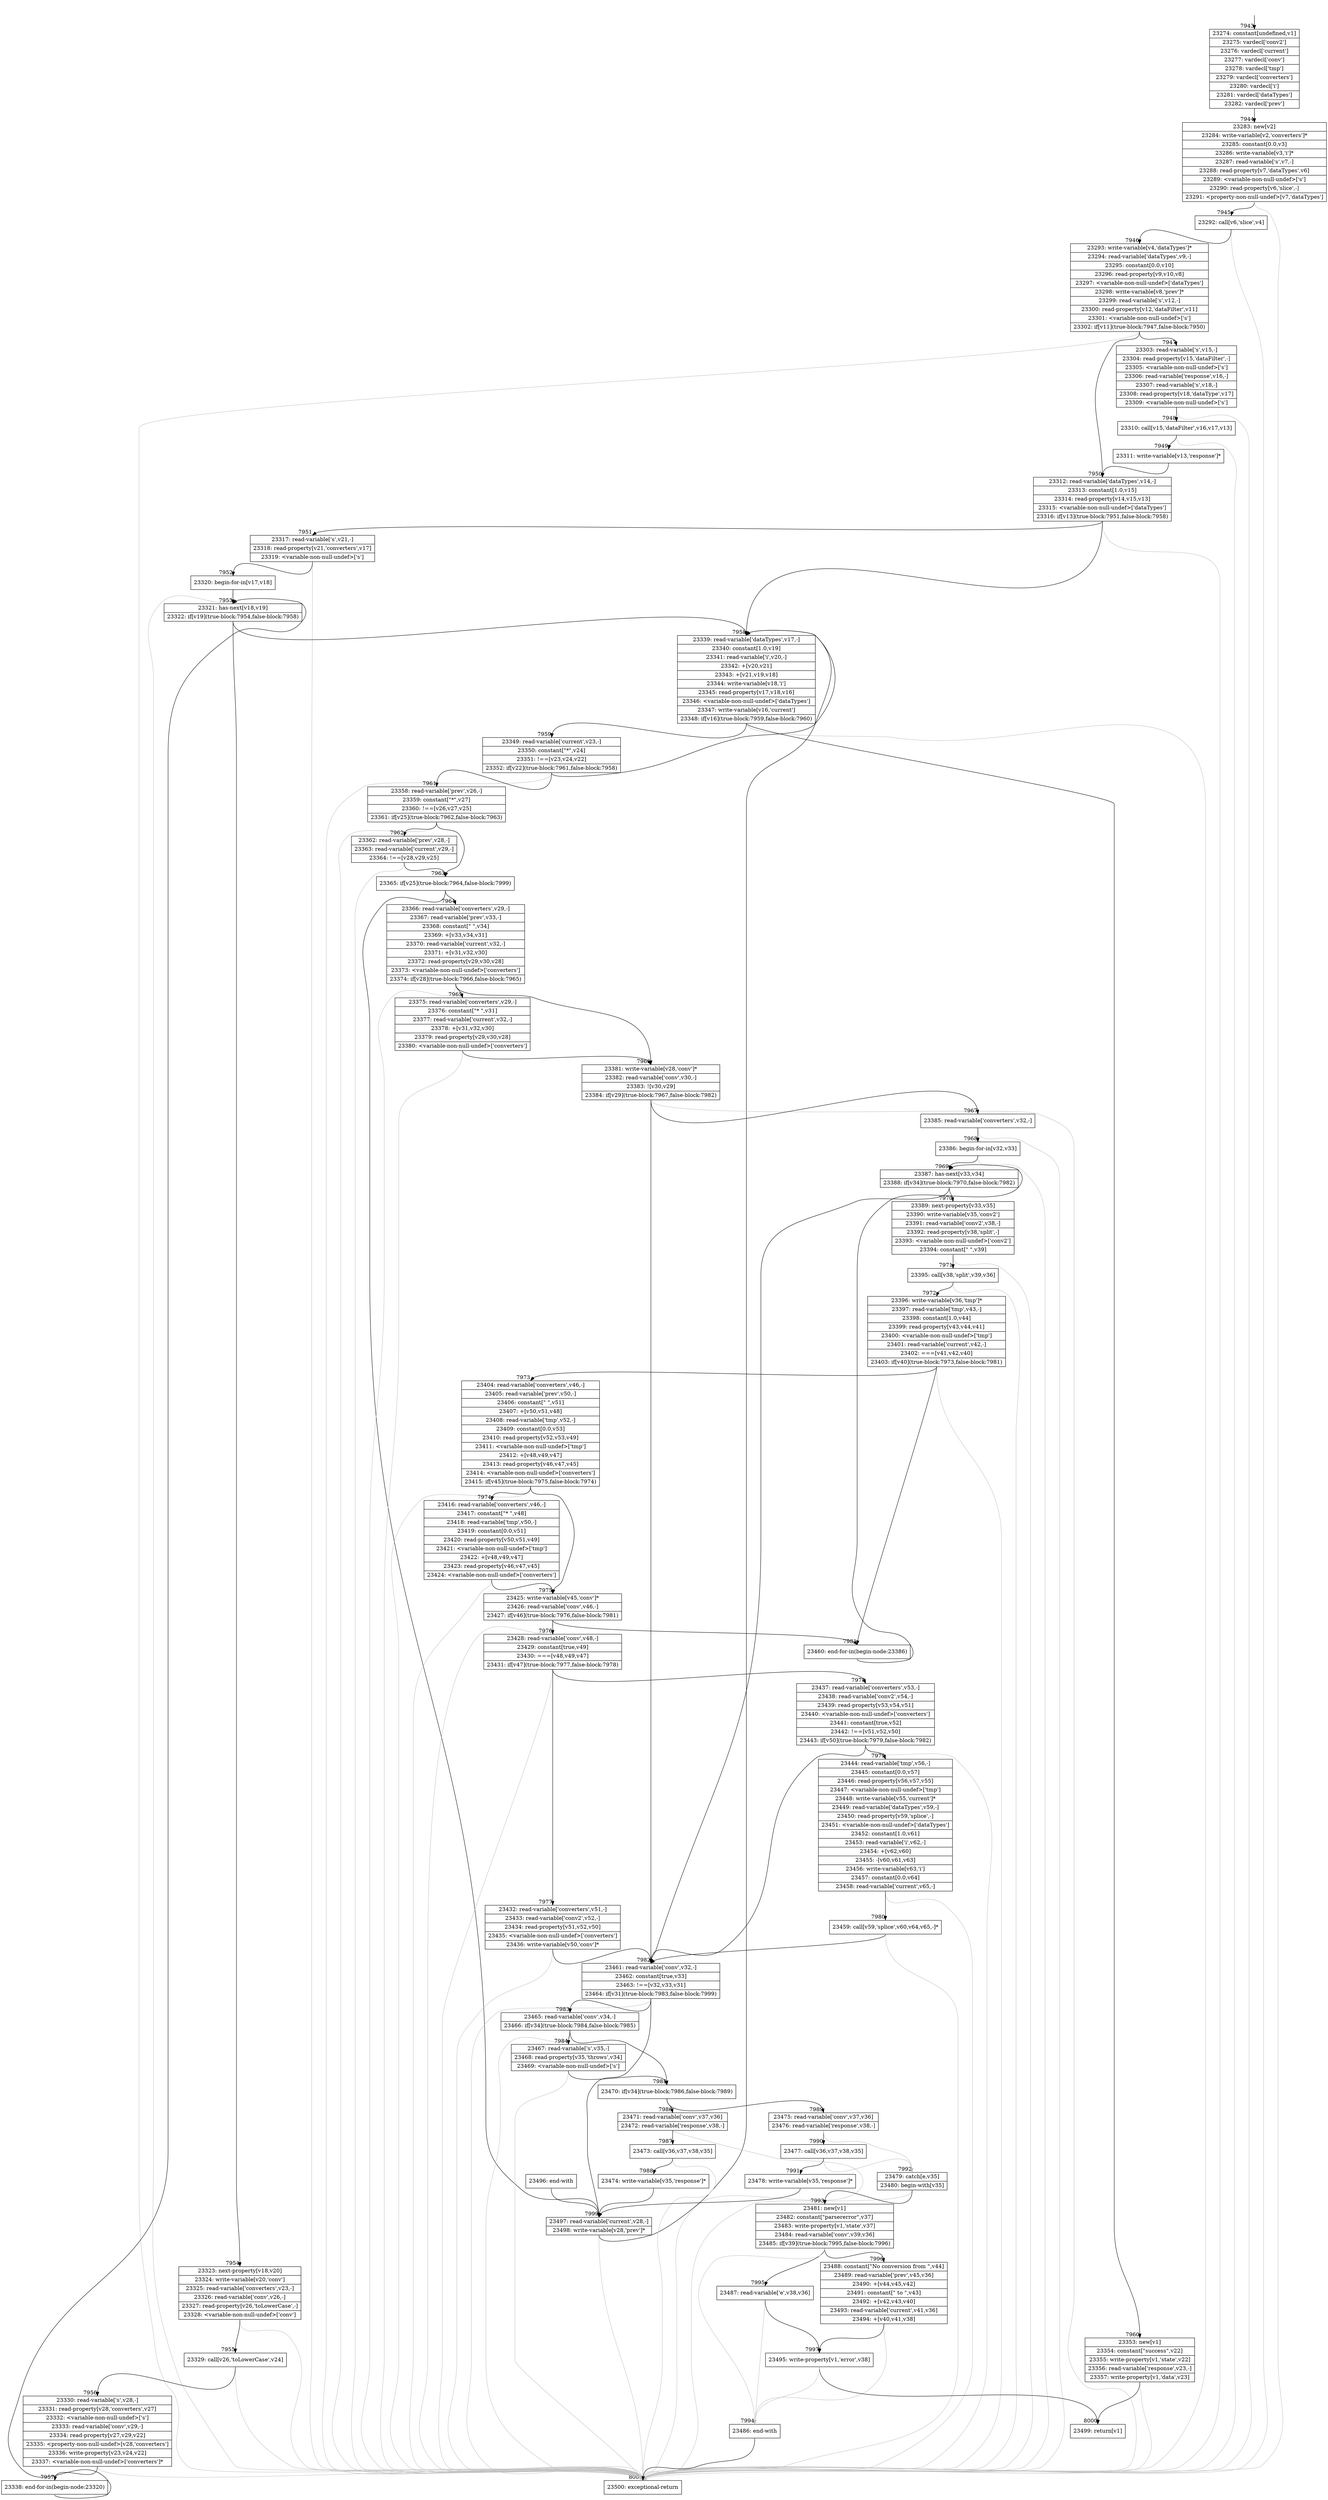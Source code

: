digraph {
rankdir="TD"
BB_entry493[shape=none,label=""];
BB_entry493 -> BB7943 [tailport=s, headport=n, headlabel="    7943"]
BB7943 [shape=record label="{23274: constant[undefined,v1]|23275: vardecl['conv2']|23276: vardecl['current']|23277: vardecl['conv']|23278: vardecl['tmp']|23279: vardecl['converters']|23280: vardecl['i']|23281: vardecl['dataTypes']|23282: vardecl['prev']}" ] 
BB7943 -> BB7944 [tailport=s, headport=n, headlabel="      7944"]
BB7944 [shape=record label="{23283: new[v2]|23284: write-variable[v2,'converters']*|23285: constant[0.0,v3]|23286: write-variable[v3,'i']*|23287: read-variable['s',v7,-]|23288: read-property[v7,'dataTypes',v6]|23289: \<variable-non-null-undef\>['s']|23290: read-property[v6,'slice',-]|23291: \<property-non-null-undef\>[v7,'dataTypes']}" ] 
BB7944 -> BB7945 [tailport=s, headport=n, headlabel="      7945"]
BB7944 -> BB8001 [tailport=s, headport=n, color=gray, headlabel="      8001"]
BB7945 [shape=record label="{23292: call[v6,'slice',v4]}" ] 
BB7945 -> BB7946 [tailport=s, headport=n, headlabel="      7946"]
BB7945 -> BB8001 [tailport=s, headport=n, color=gray]
BB7946 [shape=record label="{23293: write-variable[v4,'dataTypes']*|23294: read-variable['dataTypes',v9,-]|23295: constant[0.0,v10]|23296: read-property[v9,v10,v8]|23297: \<variable-non-null-undef\>['dataTypes']|23298: write-variable[v8,'prev']*|23299: read-variable['s',v12,-]|23300: read-property[v12,'dataFilter',v11]|23301: \<variable-non-null-undef\>['s']|23302: if[v11](true-block:7947,false-block:7950)}" ] 
BB7946 -> BB7947 [tailport=s, headport=n, headlabel="      7947"]
BB7946 -> BB7950 [tailport=s, headport=n, headlabel="      7950"]
BB7946 -> BB8001 [tailport=s, headport=n, color=gray]
BB7947 [shape=record label="{23303: read-variable['s',v15,-]|23304: read-property[v15,'dataFilter',-]|23305: \<variable-non-null-undef\>['s']|23306: read-variable['response',v16,-]|23307: read-variable['s',v18,-]|23308: read-property[v18,'dataType',v17]|23309: \<variable-non-null-undef\>['s']}" ] 
BB7947 -> BB7948 [tailport=s, headport=n, headlabel="      7948"]
BB7947 -> BB8001 [tailport=s, headport=n, color=gray]
BB7948 [shape=record label="{23310: call[v15,'dataFilter',v16,v17,v13]}" ] 
BB7948 -> BB7949 [tailport=s, headport=n, headlabel="      7949"]
BB7948 -> BB8001 [tailport=s, headport=n, color=gray]
BB7949 [shape=record label="{23311: write-variable[v13,'response']*}" ] 
BB7949 -> BB7950 [tailport=s, headport=n]
BB7950 [shape=record label="{23312: read-variable['dataTypes',v14,-]|23313: constant[1.0,v15]|23314: read-property[v14,v15,v13]|23315: \<variable-non-null-undef\>['dataTypes']|23316: if[v13](true-block:7951,false-block:7958)}" ] 
BB7950 -> BB7951 [tailport=s, headport=n, headlabel="      7951"]
BB7950 -> BB7958 [tailport=s, headport=n, headlabel="      7958"]
BB7950 -> BB8001 [tailport=s, headport=n, color=gray]
BB7951 [shape=record label="{23317: read-variable['s',v21,-]|23318: read-property[v21,'converters',v17]|23319: \<variable-non-null-undef\>['s']}" ] 
BB7951 -> BB7952 [tailport=s, headport=n, headlabel="      7952"]
BB7951 -> BB8001 [tailport=s, headport=n, color=gray]
BB7952 [shape=record label="{23320: begin-for-in[v17,v18]}" ] 
BB7952 -> BB7953 [tailport=s, headport=n, headlabel="      7953"]
BB7952 -> BB8001 [tailport=s, headport=n, color=gray]
BB7953 [shape=record label="{23321: has-next[v18,v19]|23322: if[v19](true-block:7954,false-block:7958)}" ] 
BB7953 -> BB7954 [tailport=s, headport=n, headlabel="      7954"]
BB7953 -> BB7958 [tailport=s, headport=n]
BB7954 [shape=record label="{23323: next-property[v18,v20]|23324: write-variable[v20,'conv']|23325: read-variable['converters',v23,-]|23326: read-variable['conv',v26,-]|23327: read-property[v26,'toLowerCase',-]|23328: \<variable-non-null-undef\>['conv']}" ] 
BB7954 -> BB7955 [tailport=s, headport=n, headlabel="      7955"]
BB7954 -> BB8001 [tailport=s, headport=n, color=gray]
BB7955 [shape=record label="{23329: call[v26,'toLowerCase',v24]}" ] 
BB7955 -> BB7956 [tailport=s, headport=n, headlabel="      7956"]
BB7955 -> BB8001 [tailport=s, headport=n, color=gray]
BB7956 [shape=record label="{23330: read-variable['s',v28,-]|23331: read-property[v28,'converters',v27]|23332: \<variable-non-null-undef\>['s']|23333: read-variable['conv',v29,-]|23334: read-property[v27,v29,v22]|23335: \<property-non-null-undef\>[v28,'converters']|23336: write-property[v23,v24,v22]|23337: \<variable-non-null-undef\>['converters']*}" ] 
BB7956 -> BB7957 [tailport=s, headport=n, headlabel="      7957"]
BB7956 -> BB8001 [tailport=s, headport=n, color=gray]
BB7957 [shape=record label="{23338: end-for-in(begin-node:23320)}" ] 
BB7957 -> BB7953 [tailport=s, headport=n]
BB7958 [shape=record label="{23339: read-variable['dataTypes',v17,-]|23340: constant[1.0,v19]|23341: read-variable['i',v20,-]|23342: +[v20,v21]|23343: +[v21,v19,v18]|23344: write-variable[v18,'i']|23345: read-property[v17,v18,v16]|23346: \<variable-non-null-undef\>['dataTypes']|23347: write-variable[v16,'current']|23348: if[v16](true-block:7959,false-block:7960)}" ] 
BB7958 -> BB7959 [tailport=s, headport=n, headlabel="      7959"]
BB7958 -> BB7960 [tailport=s, headport=n, headlabel="      7960"]
BB7958 -> BB8001 [tailport=s, headport=n, color=gray]
BB7959 [shape=record label="{23349: read-variable['current',v23,-]|23350: constant[\"*\",v24]|23351: !==[v23,v24,v22]|23352: if[v22](true-block:7961,false-block:7958)}" ] 
BB7959 -> BB7961 [tailport=s, headport=n, headlabel="      7961"]
BB7959 -> BB7958 [tailport=s, headport=n]
BB7959 -> BB8001 [tailport=s, headport=n, color=gray]
BB7960 [shape=record label="{23353: new[v1]|23354: constant[\"success\",v22]|23355: write-property[v1,'state',v22]|23356: read-variable['response',v23,-]|23357: write-property[v1,'data',v23]}" ] 
BB7960 -> BB8000 [tailport=s, headport=n, headlabel="      8000"]
BB7960 -> BB8001 [tailport=s, headport=n, color=gray]
BB7961 [shape=record label="{23358: read-variable['prev',v26,-]|23359: constant[\"*\",v27]|23360: !==[v26,v27,v25]|23361: if[v25](true-block:7962,false-block:7963)}" ] 
BB7961 -> BB7963 [tailport=s, headport=n, headlabel="      7963"]
BB7961 -> BB7962 [tailport=s, headport=n, headlabel="      7962"]
BB7961 -> BB8001 [tailport=s, headport=n, color=gray]
BB7962 [shape=record label="{23362: read-variable['prev',v28,-]|23363: read-variable['current',v29,-]|23364: !==[v28,v29,v25]}" ] 
BB7962 -> BB7963 [tailport=s, headport=n]
BB7962 -> BB8001 [tailport=s, headport=n, color=gray]
BB7963 [shape=record label="{23365: if[v25](true-block:7964,false-block:7999)}" ] 
BB7963 -> BB7964 [tailport=s, headport=n, headlabel="      7964"]
BB7963 -> BB7999 [tailport=s, headport=n, headlabel="      7999"]
BB7964 [shape=record label="{23366: read-variable['converters',v29,-]|23367: read-variable['prev',v33,-]|23368: constant[\" \",v34]|23369: +[v33,v34,v31]|23370: read-variable['current',v32,-]|23371: +[v31,v32,v30]|23372: read-property[v29,v30,v28]|23373: \<variable-non-null-undef\>['converters']|23374: if[v28](true-block:7966,false-block:7965)}" ] 
BB7964 -> BB7966 [tailport=s, headport=n, headlabel="      7966"]
BB7964 -> BB7965 [tailport=s, headport=n, headlabel="      7965"]
BB7964 -> BB8001 [tailport=s, headport=n, color=gray]
BB7965 [shape=record label="{23375: read-variable['converters',v29,-]|23376: constant[\"* \",v31]|23377: read-variable['current',v32,-]|23378: +[v31,v32,v30]|23379: read-property[v29,v30,v28]|23380: \<variable-non-null-undef\>['converters']}" ] 
BB7965 -> BB7966 [tailport=s, headport=n]
BB7965 -> BB8001 [tailport=s, headport=n, color=gray]
BB7966 [shape=record label="{23381: write-variable[v28,'conv']*|23382: read-variable['conv',v30,-]|23383: ![v30,v29]|23384: if[v29](true-block:7967,false-block:7982)}" ] 
BB7966 -> BB7967 [tailport=s, headport=n, headlabel="      7967"]
BB7966 -> BB7982 [tailport=s, headport=n, headlabel="      7982"]
BB7966 -> BB8001 [tailport=s, headport=n, color=gray]
BB7967 [shape=record label="{23385: read-variable['converters',v32,-]}" ] 
BB7967 -> BB7968 [tailport=s, headport=n, headlabel="      7968"]
BB7967 -> BB8001 [tailport=s, headport=n, color=gray]
BB7968 [shape=record label="{23386: begin-for-in[v32,v33]}" ] 
BB7968 -> BB7969 [tailport=s, headport=n, headlabel="      7969"]
BB7968 -> BB8001 [tailport=s, headport=n, color=gray]
BB7969 [shape=record label="{23387: has-next[v33,v34]|23388: if[v34](true-block:7970,false-block:7982)}" ] 
BB7969 -> BB7970 [tailport=s, headport=n, headlabel="      7970"]
BB7969 -> BB7982 [tailport=s, headport=n]
BB7970 [shape=record label="{23389: next-property[v33,v35]|23390: write-variable[v35,'conv2']|23391: read-variable['conv2',v38,-]|23392: read-property[v38,'split',-]|23393: \<variable-non-null-undef\>['conv2']|23394: constant[\" \",v39]}" ] 
BB7970 -> BB7971 [tailport=s, headport=n, headlabel="      7971"]
BB7970 -> BB8001 [tailport=s, headport=n, color=gray]
BB7971 [shape=record label="{23395: call[v38,'split',v39,v36]}" ] 
BB7971 -> BB7972 [tailport=s, headport=n, headlabel="      7972"]
BB7971 -> BB8001 [tailport=s, headport=n, color=gray]
BB7972 [shape=record label="{23396: write-variable[v36,'tmp']*|23397: read-variable['tmp',v43,-]|23398: constant[1.0,v44]|23399: read-property[v43,v44,v41]|23400: \<variable-non-null-undef\>['tmp']|23401: read-variable['current',v42,-]|23402: ===[v41,v42,v40]|23403: if[v40](true-block:7973,false-block:7981)}" ] 
BB7972 -> BB7973 [tailport=s, headport=n, headlabel="      7973"]
BB7972 -> BB7981 [tailport=s, headport=n, headlabel="      7981"]
BB7972 -> BB8001 [tailport=s, headport=n, color=gray]
BB7973 [shape=record label="{23404: read-variable['converters',v46,-]|23405: read-variable['prev',v50,-]|23406: constant[\" \",v51]|23407: +[v50,v51,v48]|23408: read-variable['tmp',v52,-]|23409: constant[0.0,v53]|23410: read-property[v52,v53,v49]|23411: \<variable-non-null-undef\>['tmp']|23412: +[v48,v49,v47]|23413: read-property[v46,v47,v45]|23414: \<variable-non-null-undef\>['converters']|23415: if[v45](true-block:7975,false-block:7974)}" ] 
BB7973 -> BB7975 [tailport=s, headport=n, headlabel="      7975"]
BB7973 -> BB7974 [tailport=s, headport=n, headlabel="      7974"]
BB7973 -> BB8001 [tailport=s, headport=n, color=gray]
BB7974 [shape=record label="{23416: read-variable['converters',v46,-]|23417: constant[\"* \",v48]|23418: read-variable['tmp',v50,-]|23419: constant[0.0,v51]|23420: read-property[v50,v51,v49]|23421: \<variable-non-null-undef\>['tmp']|23422: +[v48,v49,v47]|23423: read-property[v46,v47,v45]|23424: \<variable-non-null-undef\>['converters']}" ] 
BB7974 -> BB7975 [tailport=s, headport=n]
BB7974 -> BB8001 [tailport=s, headport=n, color=gray]
BB7975 [shape=record label="{23425: write-variable[v45,'conv']*|23426: read-variable['conv',v46,-]|23427: if[v46](true-block:7976,false-block:7981)}" ] 
BB7975 -> BB7976 [tailport=s, headport=n, headlabel="      7976"]
BB7975 -> BB7981 [tailport=s, headport=n]
BB7975 -> BB8001 [tailport=s, headport=n, color=gray]
BB7976 [shape=record label="{23428: read-variable['conv',v48,-]|23429: constant[true,v49]|23430: ===[v48,v49,v47]|23431: if[v47](true-block:7977,false-block:7978)}" ] 
BB7976 -> BB7977 [tailport=s, headport=n, headlabel="      7977"]
BB7976 -> BB7978 [tailport=s, headport=n, headlabel="      7978"]
BB7976 -> BB8001 [tailport=s, headport=n, color=gray]
BB7977 [shape=record label="{23432: read-variable['converters',v51,-]|23433: read-variable['conv2',v52,-]|23434: read-property[v51,v52,v50]|23435: \<variable-non-null-undef\>['converters']|23436: write-variable[v50,'conv']*}" ] 
BB7977 -> BB7982 [tailport=s, headport=n]
BB7977 -> BB8001 [tailport=s, headport=n, color=gray]
BB7978 [shape=record label="{23437: read-variable['converters',v53,-]|23438: read-variable['conv2',v54,-]|23439: read-property[v53,v54,v51]|23440: \<variable-non-null-undef\>['converters']|23441: constant[true,v52]|23442: !==[v51,v52,v50]|23443: if[v50](true-block:7979,false-block:7982)}" ] 
BB7978 -> BB7979 [tailport=s, headport=n, headlabel="      7979"]
BB7978 -> BB7982 [tailport=s, headport=n]
BB7978 -> BB8001 [tailport=s, headport=n, color=gray]
BB7979 [shape=record label="{23444: read-variable['tmp',v56,-]|23445: constant[0.0,v57]|23446: read-property[v56,v57,v55]|23447: \<variable-non-null-undef\>['tmp']|23448: write-variable[v55,'current']*|23449: read-variable['dataTypes',v59,-]|23450: read-property[v59,'splice',-]|23451: \<variable-non-null-undef\>['dataTypes']|23452: constant[1.0,v61]|23453: read-variable['i',v62,-]|23454: +[v62,v60]|23455: -[v60,v61,v63]|23456: write-variable[v63,'i']|23457: constant[0.0,v64]|23458: read-variable['current',v65,-]}" ] 
BB7979 -> BB7980 [tailport=s, headport=n, headlabel="      7980"]
BB7979 -> BB8001 [tailport=s, headport=n, color=gray]
BB7980 [shape=record label="{23459: call[v59,'splice',v60,v64,v65,-]*}" ] 
BB7980 -> BB7982 [tailport=s, headport=n]
BB7980 -> BB8001 [tailport=s, headport=n, color=gray]
BB7981 [shape=record label="{23460: end-for-in(begin-node:23386)}" ] 
BB7981 -> BB7969 [tailport=s, headport=n]
BB7982 [shape=record label="{23461: read-variable['conv',v32,-]|23462: constant[true,v33]|23463: !==[v32,v33,v31]|23464: if[v31](true-block:7983,false-block:7999)}" ] 
BB7982 -> BB7983 [tailport=s, headport=n, headlabel="      7983"]
BB7982 -> BB7999 [tailport=s, headport=n]
BB7982 -> BB8001 [tailport=s, headport=n, color=gray]
BB7983 [shape=record label="{23465: read-variable['conv',v34,-]|23466: if[v34](true-block:7984,false-block:7985)}" ] 
BB7983 -> BB7985 [tailport=s, headport=n, headlabel="      7985"]
BB7983 -> BB7984 [tailport=s, headport=n, headlabel="      7984"]
BB7983 -> BB8001 [tailport=s, headport=n, color=gray]
BB7984 [shape=record label="{23467: read-variable['s',v35,-]|23468: read-property[v35,'throws',v34]|23469: \<variable-non-null-undef\>['s']}" ] 
BB7984 -> BB7985 [tailport=s, headport=n]
BB7984 -> BB8001 [tailport=s, headport=n, color=gray]
BB7985 [shape=record label="{23470: if[v34](true-block:7986,false-block:7989)}" ] 
BB7985 -> BB7986 [tailport=s, headport=n, headlabel="      7986"]
BB7985 -> BB7989 [tailport=s, headport=n, headlabel="      7989"]
BB7986 [shape=record label="{23471: read-variable['conv',v37,v36]|23472: read-variable['response',v38,-]}" ] 
BB7986 -> BB7987 [tailport=s, headport=n, headlabel="      7987"]
BB7986 -> BB8001 [tailport=s, headport=n, color=gray]
BB7987 [shape=record label="{23473: call[v36,v37,v38,v35]}" ] 
BB7987 -> BB7988 [tailport=s, headport=n, headlabel="      7988"]
BB7987 -> BB8001 [tailport=s, headport=n, color=gray]
BB7988 [shape=record label="{23474: write-variable[v35,'response']*}" ] 
BB7988 -> BB7999 [tailport=s, headport=n]
BB7989 [shape=record label="{23475: read-variable['conv',v37,v36]|23476: read-variable['response',v38,-]}" ] 
BB7989 -> BB7990 [tailport=s, headport=n, headlabel="      7990"]
BB7989 -> BB7992 [tailport=s, headport=n, color=gray, headlabel="      7992"]
BB7990 [shape=record label="{23477: call[v36,v37,v38,v35]}" ] 
BB7990 -> BB7991 [tailport=s, headport=n, headlabel="      7991"]
BB7990 -> BB7992 [tailport=s, headport=n, color=gray]
BB7991 [shape=record label="{23478: write-variable[v35,'response']*}" ] 
BB7991 -> BB7999 [tailport=s, headport=n]
BB7992 [shape=record label="{23479: catch[e,v35]|23480: begin-with[v35]}" ] 
BB7992 -> BB7993 [tailport=s, headport=n, headlabel="      7993"]
BB7992 -> BB8001 [tailport=s, headport=n, color=gray]
BB7993 [shape=record label="{23481: new[v1]|23482: constant[\"parsererror\",v37]|23483: write-property[v1,'state',v37]|23484: read-variable['conv',v39,v36]|23485: if[v39](true-block:7995,false-block:7996)}" ] 
BB7993 -> BB7995 [tailport=s, headport=n, headlabel="      7995"]
BB7993 -> BB7996 [tailport=s, headport=n, headlabel="      7996"]
BB7993 -> BB7994 [tailport=s, headport=n, color=gray, headlabel="      7994"]
BB7994 [shape=record label="{23486: end-with}" ] 
BB7994 -> BB8001 [tailport=s, headport=n]
BB7995 [shape=record label="{23487: read-variable['e',v38,v36]}" ] 
BB7995 -> BB7997 [tailport=s, headport=n, headlabel="      7997"]
BB7995 -> BB7994 [tailport=s, headport=n, color=gray]
BB7996 [shape=record label="{23488: constant[\"No conversion from \",v44]|23489: read-variable['prev',v45,v36]|23490: +[v44,v45,v42]|23491: constant[\" to \",v43]|23492: +[v42,v43,v40]|23493: read-variable['current',v41,v36]|23494: +[v40,v41,v38]}" ] 
BB7996 -> BB7997 [tailport=s, headport=n]
BB7996 -> BB7994 [tailport=s, headport=n, color=gray]
BB7997 [shape=record label="{23495: write-property[v1,'error',v38]}" ] 
BB7997 -> BB8000 [tailport=s, headport=n]
BB7997 -> BB7994 [tailport=s, headport=n, color=gray]
BB7998 [shape=record label="{23496: end-with}" ] 
BB7998 -> BB7999 [tailport=s, headport=n]
BB7999 [shape=record label="{23497: read-variable['current',v28,-]|23498: write-variable[v28,'prev']*}" ] 
BB7999 -> BB7958 [tailport=s, headport=n]
BB7999 -> BB8001 [tailport=s, headport=n, color=gray]
BB8000 [shape=record label="{23499: return[v1]}" ] 
BB8001 [shape=record label="{23500: exceptional-return}" ] 
}
